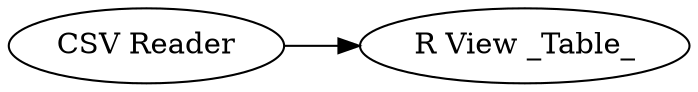 digraph {
	"9169751145578229173_12" [label="R View _Table_"]
	"9169751145578229173_11" [label="CSV Reader"]
	"9169751145578229173_11" -> "9169751145578229173_12"
	rankdir=LR
}
